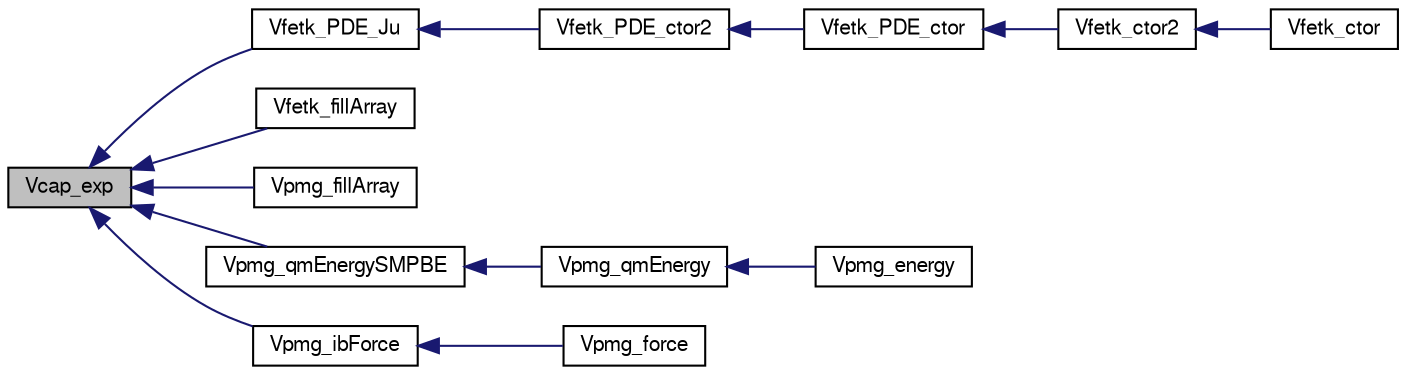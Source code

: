 digraph "Vcap_exp"
{
  edge [fontname="FreeSans",fontsize="10",labelfontname="FreeSans",labelfontsize="10"];
  node [fontname="FreeSans",fontsize="10",shape=record];
  rankdir="LR";
  Node1 [label="Vcap_exp",height=0.2,width=0.4,color="black", fillcolor="grey75", style="filled" fontcolor="black"];
  Node1 -> Node2 [dir="back",color="midnightblue",fontsize="10",style="solid",fontname="FreeSans"];
  Node2 [label="Vfetk_PDE_Ju",height=0.2,width=0.4,color="black", fillcolor="white", style="filled",URL="$group___vfetk.html#ga1272ecce2b0ca40f4bcc7a06fbf663f2",tooltip="Energy functional. This returns the energy (less delta function terms) in the form:  for a 1:1 electr..."];
  Node2 -> Node3 [dir="back",color="midnightblue",fontsize="10",style="solid",fontname="FreeSans"];
  Node3 [label="Vfetk_PDE_ctor2",height=0.2,width=0.4,color="black", fillcolor="white", style="filled",URL="$group___vfetk.html#gaa47ea995b8a873edd0ef62ee393e0eae",tooltip="Intializes the FEtk PDE object."];
  Node3 -> Node4 [dir="back",color="midnightblue",fontsize="10",style="solid",fontname="FreeSans"];
  Node4 [label="Vfetk_PDE_ctor",height=0.2,width=0.4,color="black", fillcolor="white", style="filled",URL="$group___vfetk.html#ga63b0d446f4d52dff8c7eb68f7f47eb45",tooltip="Constructs the FEtk PDE object."];
  Node4 -> Node5 [dir="back",color="midnightblue",fontsize="10",style="solid",fontname="FreeSans"];
  Node5 [label="Vfetk_ctor2",height=0.2,width=0.4,color="black", fillcolor="white", style="filled",URL="$group___vfetk.html#gabc68994e0bb0bdc828252a8c90e422a0",tooltip="FORTRAN stub constructor for Vfetk object."];
  Node5 -> Node6 [dir="back",color="midnightblue",fontsize="10",style="solid",fontname="FreeSans"];
  Node6 [label="Vfetk_ctor",height=0.2,width=0.4,color="black", fillcolor="white", style="filled",URL="$group___vfetk.html#ga18cb8270f03b5893108de2ff714386e0",tooltip="Constructor for Vfetk object."];
  Node1 -> Node7 [dir="back",color="midnightblue",fontsize="10",style="solid",fontname="FreeSans"];
  Node7 [label="Vfetk_fillArray",height=0.2,width=0.4,color="black", fillcolor="white", style="filled",URL="$group___vfetk.html#gab568aa48a9072ad4fe3007a181affda1",tooltip="Fill an array with the specified data."];
  Node1 -> Node8 [dir="back",color="midnightblue",fontsize="10",style="solid",fontname="FreeSans"];
  Node8 [label="Vpmg_fillArray",height=0.2,width=0.4,color="black", fillcolor="white", style="filled",URL="$group___vpmg.html#ga11ed702159c3c6ee7d89c9d0bcdee240",tooltip="Fill the specified array with accessibility values."];
  Node1 -> Node9 [dir="back",color="midnightblue",fontsize="10",style="solid",fontname="FreeSans"];
  Node9 [label="Vpmg_qmEnergySMPBE",height=0.2,width=0.4,color="black", fillcolor="white", style="filled",URL="$vpmg_8c.html#aff52adddfe50ff4e6282f3bcf05f3dd5",tooltip="Vpmg_qmEnergy for SMPBE."];
  Node9 -> Node10 [dir="back",color="midnightblue",fontsize="10",style="solid",fontname="FreeSans"];
  Node10 [label="Vpmg_qmEnergy",height=0.2,width=0.4,color="black", fillcolor="white", style="filled",URL="$group___vpmg.html#gaa742b2c423bcb09628a84833a5f1e7ae",tooltip="Get the &quot;mobile charge&quot; contribution to the electrostatic energy."];
  Node10 -> Node11 [dir="back",color="midnightblue",fontsize="10",style="solid",fontname="FreeSans"];
  Node11 [label="Vpmg_energy",height=0.2,width=0.4,color="black", fillcolor="white", style="filled",URL="$group___vpmg.html#gad8cdc819e2c366c7b2da0afd20d9735b",tooltip="Get the total electrostatic energy."];
  Node1 -> Node12 [dir="back",color="midnightblue",fontsize="10",style="solid",fontname="FreeSans"];
  Node12 [label="Vpmg_ibForce",height=0.2,width=0.4,color="black", fillcolor="white", style="filled",URL="$group___vpmg.html#ga140aea8dc31832d40a7cfb638464ee67",tooltip="Calculate the osmotic pressure on the specified atom in units of k_B T/AA."];
  Node12 -> Node13 [dir="back",color="midnightblue",fontsize="10",style="solid",fontname="FreeSans"];
  Node13 [label="Vpmg_force",height=0.2,width=0.4,color="black", fillcolor="white", style="filled",URL="$group___vpmg.html#gaaedec4be6966e3cee14a0a746ade406c",tooltip="Calculate the total force on the specified atom in units of k_B T/AA."];
}
